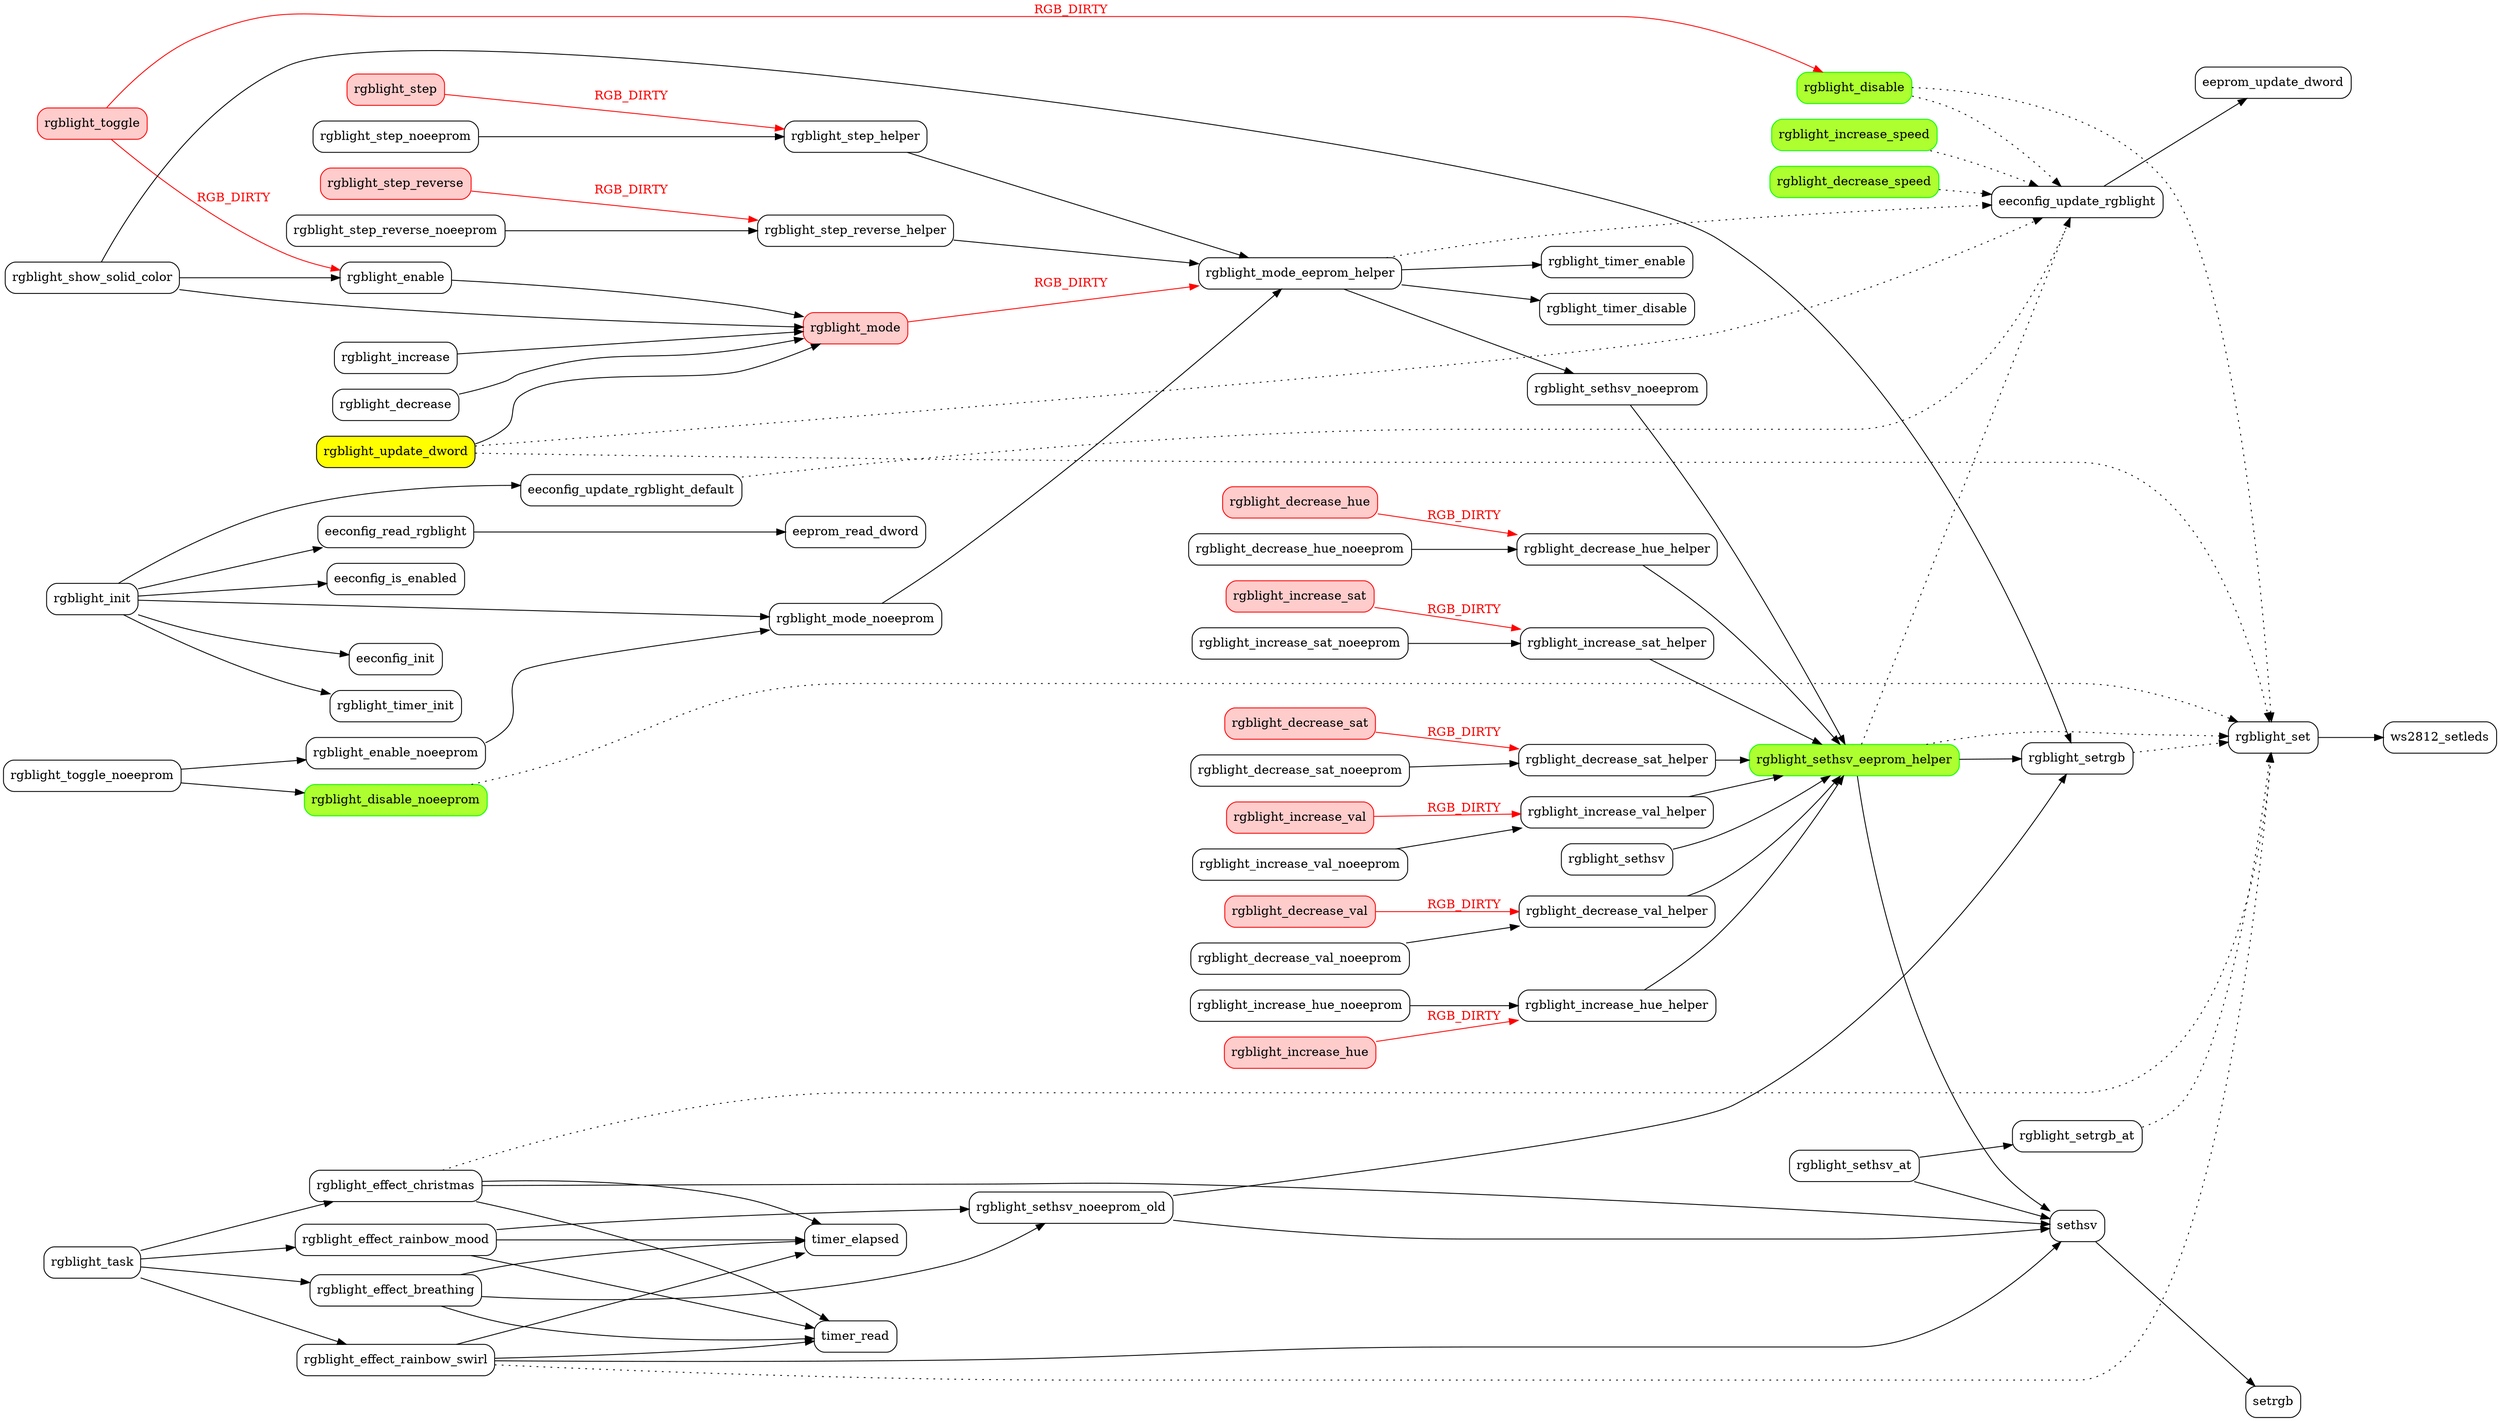 // qmk_firmware/quantum/rgblight.c call graph (2019-1-29)
//
// USE Graphviz -- http://www.graphviz.org/
//                 http://www.graphviz.org/documentation/
// usage:
//   % dot -Tpdf -o<output.pdf> rgblight-call-graph.dot
//   % dot -Tpng -o<output.png> rgblight-call-graph.dot
//
// result 2019-1-29: https://i.imgur.com/euCQswD.png
// result 2019-1-31: https://i.imgur.com/S9N9sNk.png

digraph rgblight_call_graph {
graph [ rankdir = LR ];
node [ shape = box, style = "rounded" ];

// quantum/quantum.c sets RGB_DIRTY after calling the following function.
rgblight_toggle,
rgblight_step_reverse,
rgblight_step,
rgblight_increase_hue,
rgblight_decrease_hue,
rgblight_increase_sat,
rgblight_decrease_sat,
rgblight_increase_val,
rgblight_decrease_val,
rgblight_mode [style = "rounded,filled", color = "#ff0000", fillcolor = "#ffcccc"];

// --------------------------- node(function) list ---------------------------
sethsv
setrgb
eeconfig_read_rgblight
eeconfig_update_rgblight
eeconfig_update_rgblight_default
// eeconfig_debug_rgblight
// rgblight_get_mode
rgblight_increase_speed [style = "rounded,filled", color = green, fillcolor = greenyellow]
rgblight_decrease_speed [style = "rounded,filled", color = green, fillcolor = greenyellow]
// rgblight_get_hue
// rgblight_get_sat
// rgblight_get_val
rgblight_set
rgblight_setrgb
rgblight_sethsv_noeeprom_old
rgblight_sethsv_eeprom_helper [style = "rounded,filled", color = green, fillcolor = greenyellow]
rgblight_increase_hue_helper
rgblight_increase_hue_noeeprom
rgblight_increase_hue
rgblight_decrease_hue_helper
rgblight_decrease_hue_noeeprom
rgblight_decrease_hue
rgblight_increase_sat_helper
rgblight_increase_sat_noeeprom
rgblight_increase_sat
rgblight_decrease_sat_helper
rgblight_decrease_sat_noeeprom
rgblight_decrease_sat
rgblight_increase_val_helper
rgblight_increase_val_noeeprom
rgblight_increase_val
rgblight_decrease_val_helper
rgblight_decrease_val_noeeprom
rgblight_decrease_val
rgblight_sethsv
rgblight_sethsv_noeeprom
rgblight_mode_eeprom_helper
rgblight_step_helper
rgblight_step_noeeprom
rgblight_step
rgblight_step_reverse_helper
rgblight_step_reverse_noeeprom
rgblight_step_reverse
rgblight_mode
rgblight_increase
rgblight_decrease
rgblight_enable
rgblight_mode_noeeprom
rgblight_init
rgblight_enable_noeeprom
rgblight_setrgb_at
rgblight_sethsv_at
rgblight_update_dword [style = "rounded,filled", fillcolor = yellow]
rgblight_disable [style = "rounded,filled", color = green, fillcolor = greenyellow]
rgblight_toggle
rgblight_disable_noeeprom [style = "rounded,filled", color = green, fillcolor = greenyellow]
rgblight_toggle_noeeprom

rgblight_timer_init
rgblight_timer_enable
rgblight_timer_disable
// rgblight_timer_toggle
rgblight_show_solid_color
rgblight_effect_breathing
rgblight_effect_rainbow_mood
rgblight_effect_rainbow_swirl
rgblight_effect_christmas
rgblight_task

{ rank=min; rgblight_task; rgblight_init }
{ rank=same; rgblight_enable; rgblight_effect_breathing;
  rgblight_effect_rainbow_mood; rgblight_effect_rainbow_swirl;
  rgblight_effect_christmas }
{ rank=same; rgblight_disable_noeeprom; rgblight_enable_noeeprom; }

// --------------------------- call list ---------------------------

rgblight_task   -> rgblight_effect_breathing
rgblight_task   -> rgblight_effect_rainbow_mood
rgblight_task   -> rgblight_effect_rainbow_swirl
rgblight_task   -> rgblight_effect_christmas

rgblight_effect_breathing -> timer_elapsed
rgblight_effect_breathing -> timer_read
rgblight_effect_breathing -> rgblight_sethsv_noeeprom_old

rgblight_effect_rainbow_mood  -> timer_elapsed
rgblight_effect_rainbow_mood  -> timer_read
rgblight_effect_rainbow_mood  -> rgblight_sethsv_noeeprom_old

rgblight_effect_rainbow_swirl -> timer_elapsed
rgblight_effect_rainbow_swirl -> timer_read
rgblight_effect_rainbow_swirl -> sethsv
rgblight_effect_rainbow_swirl -> rgblight_set [style = "dotted"]

rgblight_effect_christmas  -> timer_elapsed
rgblight_effect_christmas  -> timer_read
rgblight_effect_christmas  -> sethsv
rgblight_effect_christmas  -> rgblight_set [style = "dotted"];

sethsv -> setrgb

eeconfig_read_rgblight -> eeprom_read_dword

eeconfig_update_rgblight -> eeprom_update_dword

eeconfig_update_rgblight_default -> eeconfig_update_rgblight [style = "dotted"];

rgblight_increase_speed -> eeconfig_update_rgblight [style = "dotted"];
rgblight_decrease_speed -> eeconfig_update_rgblight [style = "dotted"];

rgblight_set -> ws2812_setleds

rgblight_setrgb -> rgblight_set [style = "dotted"];

rgblight_sethsv_noeeprom_old -> sethsv
rgblight_sethsv_noeeprom_old -> rgblight_setrgb

rgblight_sethsv_eeprom_helper -> sethsv
rgblight_sethsv_eeprom_helper -> rgblight_setrgb
rgblight_sethsv_eeprom_helper -> eeconfig_update_rgblight [style = "dotted"];
rgblight_sethsv_eeprom_helper -> rgblight_set [style = "dotted"];

rgblight_increase_hue_helper -> rgblight_sethsv_eeprom_helper
rgblight_increase_hue_noeeprom -> rgblight_increase_hue_helper
rgblight_increase_hue -> rgblight_increase_hue_helper  [ label = "RGB_DIRTY", color = red, fontcolor = red]

rgblight_decrease_hue_helper -> rgblight_sethsv_eeprom_helper
rgblight_decrease_hue_noeeprom -> rgblight_decrease_hue_helper
rgblight_decrease_hue -> rgblight_decrease_hue_helper [ label = "RGB_DIRTY", color = red, fontcolor = red]

rgblight_increase_sat_helper -> rgblight_sethsv_eeprom_helper
rgblight_increase_sat_noeeprom -> rgblight_increase_sat_helper
rgblight_increase_sat -> rgblight_increase_sat_helper [ label = "RGB_DIRTY", color = red, fontcolor = red]

rgblight_decrease_sat_helper -> rgblight_sethsv_eeprom_helper
rgblight_decrease_sat_noeeprom -> rgblight_decrease_sat_helper
rgblight_decrease_sat -> rgblight_decrease_sat_helper [ label = "RGB_DIRTY", color = red, fontcolor = red]

rgblight_increase_val_helper -> rgblight_sethsv_eeprom_helper
rgblight_increase_val_noeeprom -> rgblight_increase_val_helper
rgblight_increase_val -> rgblight_increase_val_helper [ label = "RGB_DIRTY", color = red, fontcolor = red]

rgblight_decrease_val_helper -> rgblight_sethsv_eeprom_helper
rgblight_decrease_val_noeeprom -> rgblight_decrease_val_helper
rgblight_decrease_val -> rgblight_decrease_val_helper [ label = "RGB_DIRTY", color = red, fontcolor = red]

rgblight_sethsv -> rgblight_sethsv_eeprom_helper

rgblight_sethsv_noeeprom -> rgblight_sethsv_eeprom_helper

rgblight_mode_eeprom_helper -> eeconfig_update_rgblight [style = "dotted"];
rgblight_mode_eeprom_helper -> rgblight_sethsv_noeeprom
rgblight_mode_eeprom_helper -> rgblight_timer_disable
rgblight_mode_eeprom_helper -> rgblight_timer_enable

rgblight_step_helper -> rgblight_mode_eeprom_helper
rgblight_step_noeeprom -> rgblight_step_helper
rgblight_step -> rgblight_step_helper [ label = "RGB_DIRTY", color = red, fontcolor = red]
rgblight_step_reverse_helper -> rgblight_mode_eeprom_helper
rgblight_step_reverse_noeeprom -> rgblight_step_reverse_helper
rgblight_step_reverse -> rgblight_step_reverse_helper [ label = "RGB_DIRTY", color = red, fontcolor = red]

rgblight_mode -> rgblight_mode_eeprom_helper [ label = "RGB_DIRTY", color = red, fontcolor = red]

rgblight_increase -> rgblight_mode
rgblight_decrease -> rgblight_mode

rgblight_enable -> rgblight_mode
rgblight_mode_noeeprom -> rgblight_mode_eeprom_helper

rgblight_init -> eeconfig_is_enabled
rgblight_init -> eeconfig_init
rgblight_init -> eeconfig_update_rgblight_default
rgblight_init -> eeconfig_read_rgblight
rgblight_init -> rgblight_mode_noeeprom
rgblight_init -> rgblight_timer_init

rgblight_enable_noeeprom -> rgblight_mode_noeeprom

rgblight_setrgb_at -> rgblight_set [style = "dotted"];
rgblight_sethsv_at -> sethsv
rgblight_sethsv_at -> rgblight_setrgb_at

rgblight_update_dword -> eeconfig_update_rgblight [style = "dotted"];
rgblight_update_dword -> rgblight_mode
rgblight_update_dword -> rgblight_set [style = "dotted"];

rgblight_disable -> eeconfig_update_rgblight [style = "dotted"];
rgblight_disable -> rgblight_set [style = "dotted"];

rgblight_toggle -> rgblight_disable [ label = "RGB_DIRTY", color = red, fontcolor = red]
rgblight_toggle -> rgblight_enable [ label = "RGB_DIRTY", color = red, fontcolor = red]

rgblight_disable_noeeprom -> rgblight_set [style = "dotted"];

rgblight_toggle_noeeprom -> rgblight_disable_noeeprom
rgblight_toggle_noeeprom -> rgblight_enable_noeeprom

rgblight_show_solid_color -> rgblight_enable
rgblight_show_solid_color -> rgblight_mode
rgblight_show_solid_color -> rgblight_setrgb

}
